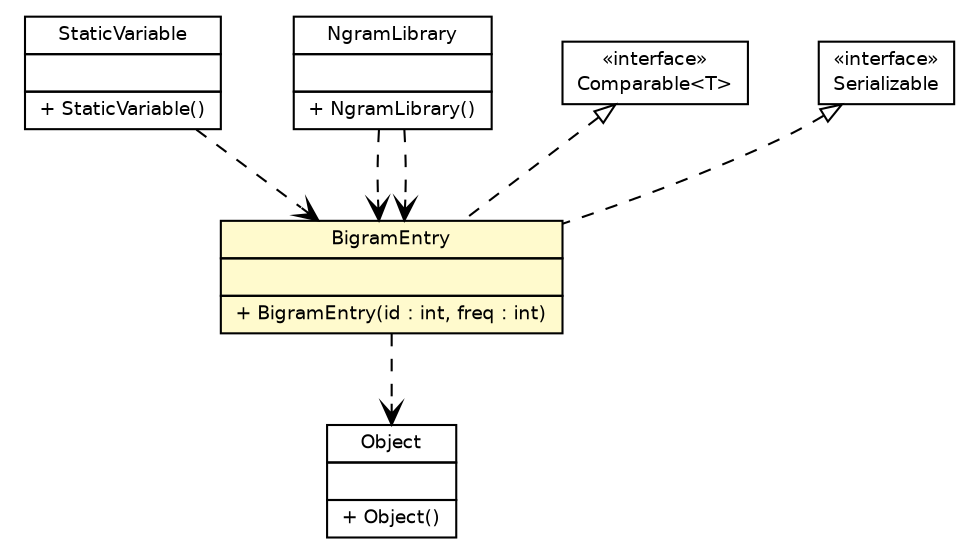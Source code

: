 #!/usr/local/bin/dot
#
# Class diagram 
# Generated by UmlGraph version 4.6 (http://www.spinellis.gr/sw/umlgraph)
#

digraph G {
	edge [fontname="Helvetica",fontsize=10,labelfontname="Helvetica",labelfontsize=10];
	node [fontname="Helvetica",fontsize=10,shape=plaintext];
	// org.soul.domain.BigramEntry
	c6820 [label=<<table border="0" cellborder="1" cellspacing="0" cellpadding="2" port="p" bgcolor="lemonChiffon" href="./BigramEntry.html">
		<tr><td><table border="0" cellspacing="0" cellpadding="1">
			<tr><td> BigramEntry </td></tr>
		</table></td></tr>
		<tr><td><table border="0" cellspacing="0" cellpadding="1">
			<tr><td align="left">  </td></tr>
		</table></td></tr>
		<tr><td><table border="0" cellspacing="0" cellpadding="1">
			<tr><td align="left"> + BigramEntry(id : int, freq : int) </td></tr>
		</table></td></tr>
		</table>>, fontname="Helvetica", fontcolor="black", fontsize=9.0];
	// org.soul.util.StaticVariable
	c6843 [label=<<table border="0" cellborder="1" cellspacing="0" cellpadding="2" port="p" href="../util/StaticVariable.html">
		<tr><td><table border="0" cellspacing="0" cellpadding="1">
			<tr><td> StaticVariable </td></tr>
		</table></td></tr>
		<tr><td><table border="0" cellspacing="0" cellpadding="1">
			<tr><td align="left">  </td></tr>
		</table></td></tr>
		<tr><td><table border="0" cellspacing="0" cellpadding="1">
			<tr><td align="left"> + StaticVariable() </td></tr>
		</table></td></tr>
		</table>>, fontname="Helvetica", fontcolor="black", fontsize=9.0];
	// org.soul.util.NgramLibrary
	c6846 [label=<<table border="0" cellborder="1" cellspacing="0" cellpadding="2" port="p" href="../util/NgramLibrary.html">
		<tr><td><table border="0" cellspacing="0" cellpadding="1">
			<tr><td> NgramLibrary </td></tr>
		</table></td></tr>
		<tr><td><table border="0" cellspacing="0" cellpadding="1">
			<tr><td align="left">  </td></tr>
		</table></td></tr>
		<tr><td><table border="0" cellspacing="0" cellpadding="1">
			<tr><td align="left"> + NgramLibrary() </td></tr>
		</table></td></tr>
		</table>>, fontname="Helvetica", fontcolor="black", fontsize=9.0];
	//org.soul.domain.BigramEntry implements java.lang.Comparable<T>
	c6856:p -> c6820:p [dir=back,arrowtail=empty,style=dashed];
	//org.soul.domain.BigramEntry implements java.io.Serializable
	c6857:p -> c6820:p [dir=back,arrowtail=empty,style=dashed];
	// org.soul.domain.BigramEntry DEPEND java.lang.Object
	c6820:p -> c6858:p [taillabel="", label="", headlabel="", fontname="Helvetica", fontcolor="black", fontsize=10.0, color="black", arrowhead=open, style=dashed];
	// org.soul.util.StaticVariable DEPEND org.soul.domain.BigramEntry
	c6843:p -> c6820:p [taillabel="", label="", headlabel="", fontname="Helvetica", fontcolor="black", fontsize=10.0, color="black", arrowhead=open, style=dashed];
	// org.soul.util.NgramLibrary DEPEND org.soul.domain.BigramEntry
	c6846:p -> c6820:p [taillabel="", label="", headlabel="", fontname="Helvetica", fontcolor="black", fontsize=10.0, color="black", arrowhead=open, style=dashed];
	// org.soul.util.NgramLibrary DEPEND org.soul.domain.BigramEntry
	c6846:p -> c6820:p [taillabel="", label="", headlabel="", fontname="Helvetica", fontcolor="black", fontsize=10.0, color="black", arrowhead=open, style=dashed];
	// java.io.Serializable
	c6857 [label=<<table border="0" cellborder="1" cellspacing="0" cellpadding="2" port="p" href="http://java.sun.com/j2se/1.4.2/docs/api/java/io/Serializable.html">
		<tr><td><table border="0" cellspacing="0" cellpadding="1">
			<tr><td> &laquo;interface&raquo; </td></tr>
			<tr><td> Serializable </td></tr>
		</table></td></tr>
		</table>>, fontname="Helvetica", fontcolor="black", fontsize=9.0];
	// java.lang.Object
	c6858 [label=<<table border="0" cellborder="1" cellspacing="0" cellpadding="2" port="p" href="http://java.sun.com/j2se/1.4.2/docs/api/java/lang/Object.html">
		<tr><td><table border="0" cellspacing="0" cellpadding="1">
			<tr><td> Object </td></tr>
		</table></td></tr>
		<tr><td><table border="0" cellspacing="0" cellpadding="1">
			<tr><td align="left">  </td></tr>
		</table></td></tr>
		<tr><td><table border="0" cellspacing="0" cellpadding="1">
			<tr><td align="left"> + Object() </td></tr>
		</table></td></tr>
		</table>>, fontname="Helvetica", fontcolor="black", fontsize=9.0];
	// java.lang.Comparable<T>
	c6856 [label=<<table border="0" cellborder="1" cellspacing="0" cellpadding="2" port="p" href="http://java.sun.com/j2se/1.4.2/docs/api/java/lang/Comparable.html">
		<tr><td><table border="0" cellspacing="0" cellpadding="1">
			<tr><td> &laquo;interface&raquo; </td></tr>
			<tr><td> Comparable&lt;T&gt; </td></tr>
		</table></td></tr>
		</table>>, fontname="Helvetica", fontcolor="black", fontsize=9.0];
}

